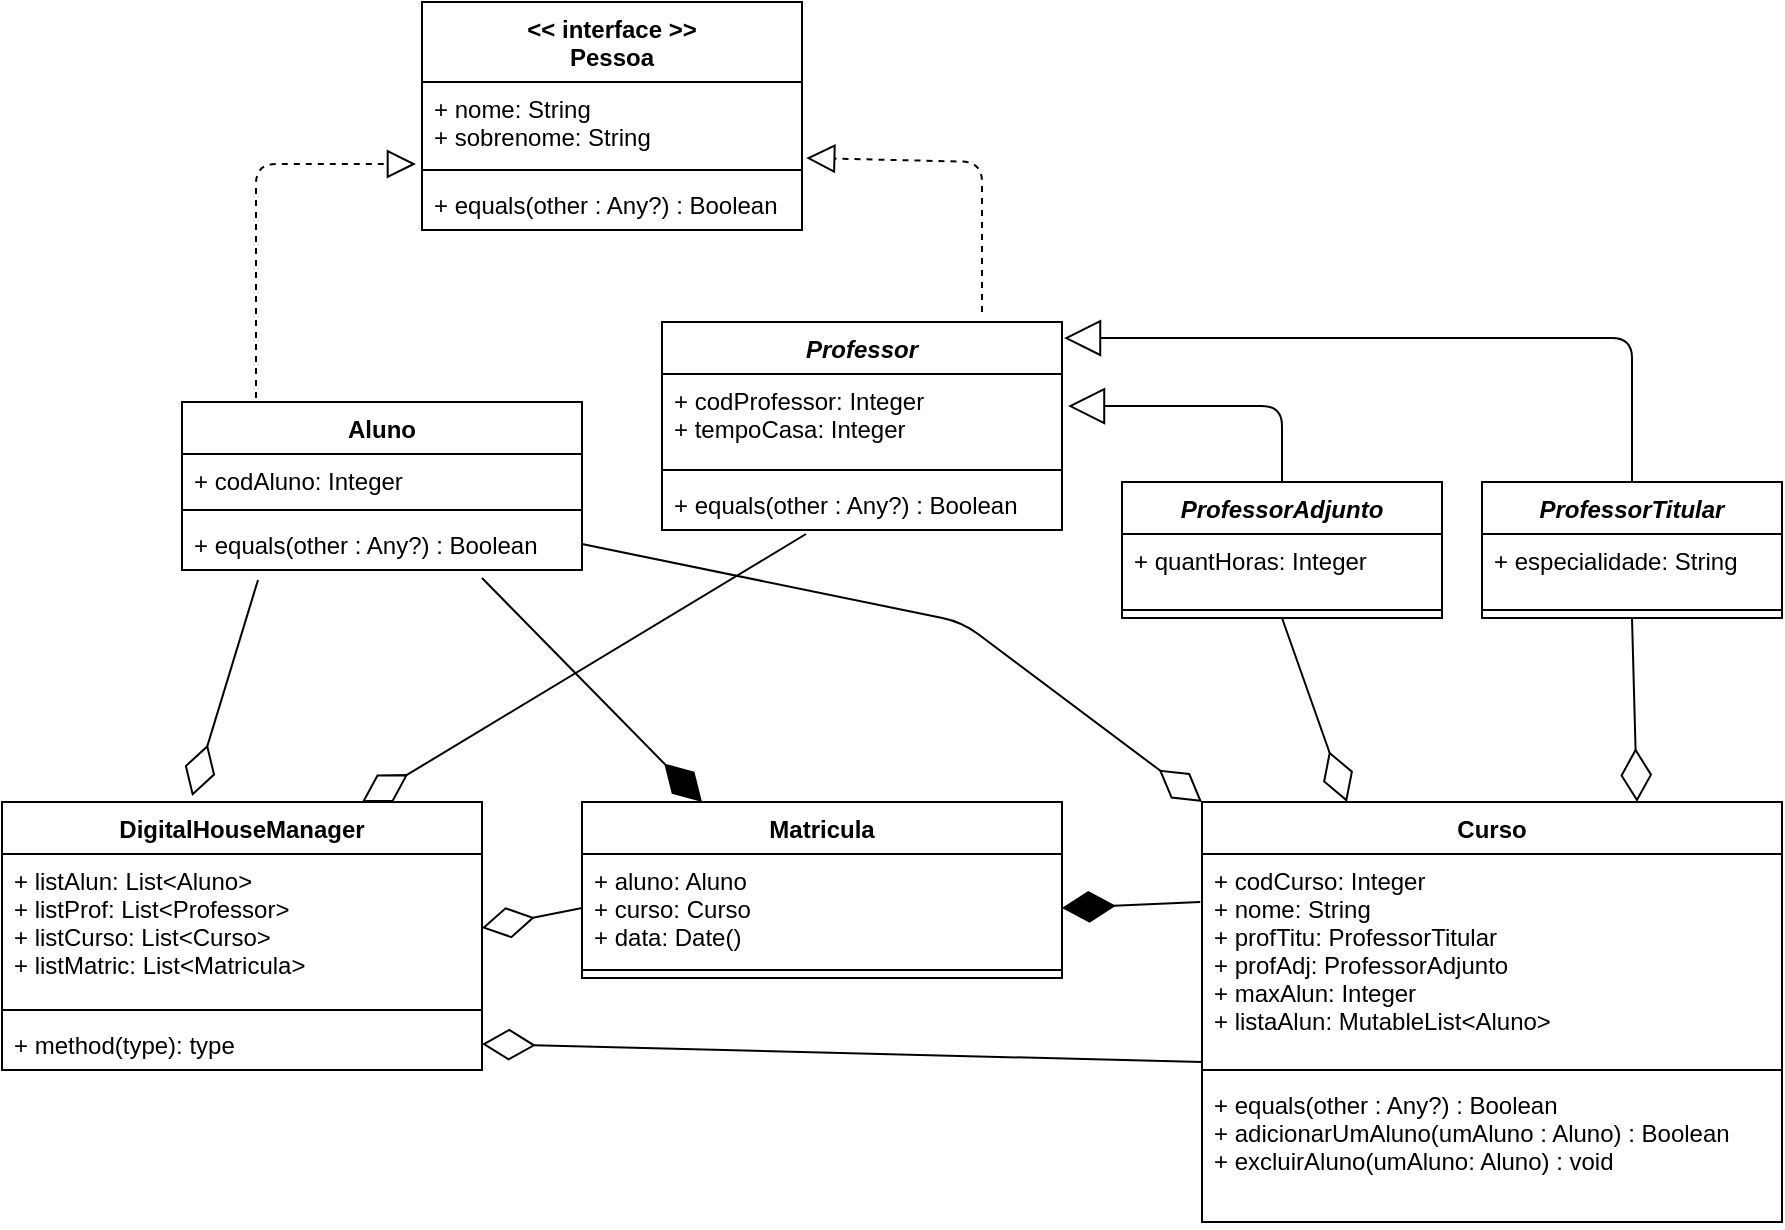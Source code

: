 <?xml version="1.0" encoding="UTF-8"?>
<mxfile version="13.7.5" type="google"><diagram id="TrO-ONN2h8IGn3uoQb14" name="Page-1"><mxGraphModel dx="1689" dy="442" grid="1" gridSize="10" guides="1" tooltips="1" connect="1" arrows="1" fold="1" page="1" pageScale="1" pageWidth="827" pageHeight="1169" math="0" shadow="0"><root><mxCell id="0"/><mxCell id="1" parent="0"/><mxCell id="xcGgXUWZbgT9KdPOlIlW-18" value="" style="endArrow=block;dashed=1;endFill=0;endSize=12;html=1;exitX=0.185;exitY=-0.024;exitDx=0;exitDy=0;exitPerimeter=0;entryX=-0.016;entryY=1.025;entryDx=0;entryDy=0;entryPerimeter=0;" parent="1" source="coKJ4FbDAw2btyWbEVKV-5" target="xcGgXUWZbgT9KdPOlIlW-15" edge="1"><mxGeometry width="160" relative="1" as="geometry"><mxPoint x="120" y="150" as="sourcePoint"/><mxPoint x="170" y="84" as="targetPoint"/><Array as="points"><mxPoint x="37" y="81"/></Array></mxGeometry></mxCell><mxCell id="xcGgXUWZbgT9KdPOlIlW-19" value="" style="endArrow=block;dashed=1;endFill=0;endSize=12;html=1;entryX=1.011;entryY=0.95;entryDx=0;entryDy=0;entryPerimeter=0;" parent="1" target="xcGgXUWZbgT9KdPOlIlW-15" edge="1"><mxGeometry width="160" relative="1" as="geometry"><mxPoint x="400" y="155" as="sourcePoint"/><mxPoint x="400" y="130" as="targetPoint"/><Array as="points"><mxPoint x="400" y="80"/></Array></mxGeometry></mxCell><mxCell id="xcGgXUWZbgT9KdPOlIlW-14" value="&lt;&lt; interface &gt;&gt;&#10;Pessoa" style="swimlane;fontStyle=1;align=center;verticalAlign=top;childLayout=stackLayout;horizontal=1;startSize=40;horizontalStack=0;resizeParent=1;resizeParentMax=0;resizeLast=0;collapsible=1;marginBottom=0;" parent="1" vertex="1"><mxGeometry x="120" width="190" height="114" as="geometry"/></mxCell><mxCell id="xcGgXUWZbgT9KdPOlIlW-15" value="+ nome: String&#10;+ sobrenome: String" style="text;strokeColor=none;fillColor=none;align=left;verticalAlign=top;spacingLeft=4;spacingRight=4;overflow=hidden;rotatable=0;points=[[0,0.5],[1,0.5]];portConstraint=eastwest;" parent="xcGgXUWZbgT9KdPOlIlW-14" vertex="1"><mxGeometry y="40" width="190" height="40" as="geometry"/></mxCell><mxCell id="xcGgXUWZbgT9KdPOlIlW-16" value="" style="line;strokeWidth=1;fillColor=none;align=left;verticalAlign=middle;spacingTop=-1;spacingLeft=3;spacingRight=3;rotatable=0;labelPosition=right;points=[];portConstraint=eastwest;" parent="xcGgXUWZbgT9KdPOlIlW-14" vertex="1"><mxGeometry y="80" width="190" height="8" as="geometry"/></mxCell><mxCell id="xcGgXUWZbgT9KdPOlIlW-17" value="+ equals(other : Any?) : Boolean" style="text;strokeColor=none;fillColor=none;align=left;verticalAlign=top;spacingLeft=4;spacingRight=4;overflow=hidden;rotatable=0;points=[[0,0.5],[1,0.5]];portConstraint=eastwest;" parent="xcGgXUWZbgT9KdPOlIlW-14" vertex="1"><mxGeometry y="88" width="190" height="26" as="geometry"/></mxCell><mxCell id="coKJ4FbDAw2btyWbEVKV-5" value="Aluno" style="swimlane;fontStyle=1;align=center;verticalAlign=top;childLayout=stackLayout;horizontal=1;startSize=26;horizontalStack=0;resizeParent=1;resizeParentMax=0;resizeLast=0;collapsible=1;marginBottom=0;" parent="1" vertex="1"><mxGeometry y="200" width="200" height="84" as="geometry"/></mxCell><mxCell id="coKJ4FbDAw2btyWbEVKV-6" value="+ codAluno: Integer&#10;" style="text;strokeColor=none;fillColor=none;align=left;verticalAlign=top;spacingLeft=4;spacingRight=4;overflow=hidden;rotatable=0;points=[[0,0.5],[1,0.5]];portConstraint=eastwest;" parent="coKJ4FbDAw2btyWbEVKV-5" vertex="1"><mxGeometry y="26" width="200" height="24" as="geometry"/></mxCell><mxCell id="coKJ4FbDAw2btyWbEVKV-7" value="" style="line;strokeWidth=1;fillColor=none;align=left;verticalAlign=middle;spacingTop=-1;spacingLeft=3;spacingRight=3;rotatable=0;labelPosition=right;points=[];portConstraint=eastwest;" parent="coKJ4FbDAw2btyWbEVKV-5" vertex="1"><mxGeometry y="50" width="200" height="8" as="geometry"/></mxCell><mxCell id="coKJ4FbDAw2btyWbEVKV-8" value="+ equals(other : Any?) : Boolean" style="text;strokeColor=none;fillColor=none;align=left;verticalAlign=top;spacingLeft=4;spacingRight=4;overflow=hidden;rotatable=0;points=[[0,0.5],[1,0.5]];portConstraint=eastwest;" parent="coKJ4FbDAw2btyWbEVKV-5" vertex="1"><mxGeometry y="58" width="200" height="26" as="geometry"/></mxCell><mxCell id="xcGgXUWZbgT9KdPOlIlW-10" value="Professor" style="swimlane;fontStyle=3;align=center;verticalAlign=top;childLayout=stackLayout;horizontal=1;startSize=26;horizontalStack=0;resizeParent=1;resizeParentMax=0;resizeLast=0;collapsible=1;marginBottom=0;" parent="1" vertex="1"><mxGeometry x="240" y="160" width="200" height="104" as="geometry"/></mxCell><mxCell id="xcGgXUWZbgT9KdPOlIlW-11" value="+ codProfessor: Integer&#10;+ tempoCasa: Integer" style="text;strokeColor=none;fillColor=none;align=left;verticalAlign=top;spacingLeft=4;spacingRight=4;overflow=hidden;rotatable=0;points=[[0,0.5],[1,0.5]];portConstraint=eastwest;" parent="xcGgXUWZbgT9KdPOlIlW-10" vertex="1"><mxGeometry y="26" width="200" height="44" as="geometry"/></mxCell><mxCell id="xcGgXUWZbgT9KdPOlIlW-12" value="" style="line;strokeWidth=1;fillColor=none;align=left;verticalAlign=middle;spacingTop=-1;spacingLeft=3;spacingRight=3;rotatable=0;labelPosition=right;points=[];portConstraint=eastwest;" parent="xcGgXUWZbgT9KdPOlIlW-10" vertex="1"><mxGeometry y="70" width="200" height="8" as="geometry"/></mxCell><mxCell id="xcGgXUWZbgT9KdPOlIlW-13" value="+ equals(other : Any?) : Boolean" style="text;strokeColor=none;fillColor=none;align=left;verticalAlign=top;spacingLeft=4;spacingRight=4;overflow=hidden;rotatable=0;points=[[0,0.5],[1,0.5]];portConstraint=eastwest;" parent="xcGgXUWZbgT9KdPOlIlW-10" vertex="1"><mxGeometry y="78" width="200" height="26" as="geometry"/></mxCell><mxCell id="xcGgXUWZbgT9KdPOlIlW-22" value="ProfessorTitular" style="swimlane;fontStyle=3;align=center;verticalAlign=top;childLayout=stackLayout;horizontal=1;startSize=26;horizontalStack=0;resizeParent=1;resizeParentMax=0;resizeLast=0;collapsible=1;marginBottom=0;" parent="1" vertex="1"><mxGeometry x="650" y="240" width="150" height="68" as="geometry"/></mxCell><mxCell id="xcGgXUWZbgT9KdPOlIlW-23" value="+ especialidade: String" style="text;strokeColor=none;fillColor=none;align=left;verticalAlign=top;spacingLeft=4;spacingRight=4;overflow=hidden;rotatable=0;points=[[0,0.5],[1,0.5]];portConstraint=eastwest;" parent="xcGgXUWZbgT9KdPOlIlW-22" vertex="1"><mxGeometry y="26" width="150" height="34" as="geometry"/></mxCell><mxCell id="xcGgXUWZbgT9KdPOlIlW-24" value="" style="line;strokeWidth=1;fillColor=none;align=left;verticalAlign=middle;spacingTop=-1;spacingLeft=3;spacingRight=3;rotatable=0;labelPosition=right;points=[];portConstraint=eastwest;" parent="xcGgXUWZbgT9KdPOlIlW-22" vertex="1"><mxGeometry y="60" width="150" height="8" as="geometry"/></mxCell><mxCell id="xcGgXUWZbgT9KdPOlIlW-32" value="ProfessorAdjunto" style="swimlane;fontStyle=3;align=center;verticalAlign=top;childLayout=stackLayout;horizontal=1;startSize=26;horizontalStack=0;resizeParent=1;resizeParentMax=0;resizeLast=0;collapsible=1;marginBottom=0;" parent="1" vertex="1"><mxGeometry x="470" y="240" width="160" height="68" as="geometry"/></mxCell><mxCell id="xcGgXUWZbgT9KdPOlIlW-33" value="+ quantHoras: Integer" style="text;strokeColor=none;fillColor=none;align=left;verticalAlign=top;spacingLeft=4;spacingRight=4;overflow=hidden;rotatable=0;points=[[0,0.5],[1,0.5]];portConstraint=eastwest;" parent="xcGgXUWZbgT9KdPOlIlW-32" vertex="1"><mxGeometry y="26" width="160" height="34" as="geometry"/></mxCell><mxCell id="xcGgXUWZbgT9KdPOlIlW-34" value="" style="line;strokeWidth=1;fillColor=none;align=left;verticalAlign=middle;spacingTop=-1;spacingLeft=3;spacingRight=3;rotatable=0;labelPosition=right;points=[];portConstraint=eastwest;" parent="xcGgXUWZbgT9KdPOlIlW-32" vertex="1"><mxGeometry y="60" width="160" height="8" as="geometry"/></mxCell><mxCell id="lv8_Wfmt2HXlQ69VLynF-309" value="" style="endArrow=block;endSize=16;endFill=0;html=1;exitX=0.5;exitY=0;exitDx=0;exitDy=0;entryX=1.015;entryY=0.364;entryDx=0;entryDy=0;entryPerimeter=0;" edge="1" parent="1" source="xcGgXUWZbgT9KdPOlIlW-32" target="xcGgXUWZbgT9KdPOlIlW-11"><mxGeometry x="-0.476" y="20" width="160" relative="1" as="geometry"><mxPoint x="470" y="190" as="sourcePoint"/><mxPoint x="630" y="190" as="targetPoint"/><Array as="points"><mxPoint x="550" y="202"/></Array><mxPoint x="-20" y="-20" as="offset"/></mxGeometry></mxCell><mxCell id="lv8_Wfmt2HXlQ69VLynF-311" value="" style="endArrow=block;endSize=16;endFill=0;html=1;exitX=0.5;exitY=0;exitDx=0;exitDy=0;entryX=1.005;entryY=0.077;entryDx=0;entryDy=0;entryPerimeter=0;" edge="1" parent="1" source="xcGgXUWZbgT9KdPOlIlW-22" target="xcGgXUWZbgT9KdPOlIlW-10"><mxGeometry x="-0.174" y="52" width="160" relative="1" as="geometry"><mxPoint x="610" y="180" as="sourcePoint"/><mxPoint x="770" y="180" as="targetPoint"/><Array as="points"><mxPoint x="725" y="168"/></Array><mxPoint as="offset"/></mxGeometry></mxCell><mxCell id="xcGgXUWZbgT9KdPOlIlW-6" value="Curso" style="swimlane;fontStyle=1;align=center;verticalAlign=top;childLayout=stackLayout;horizontal=1;startSize=26;horizontalStack=0;resizeParent=1;resizeParentMax=0;resizeLast=0;collapsible=1;marginBottom=0;" parent="1" vertex="1"><mxGeometry x="510" y="400" width="290" height="210" as="geometry"/></mxCell><mxCell id="xcGgXUWZbgT9KdPOlIlW-7" value="+ codCurso: Integer&#10;+ nome: String&#10;+ profTitu: ProfessorTitular&#10;+ profAdj: ProfessorAdjunto&#10;+ maxAlun: Integer&#10;+ listaAlun: MutableList&lt;Aluno&gt;" style="text;strokeColor=none;fillColor=none;align=left;verticalAlign=top;spacingLeft=4;spacingRight=4;overflow=hidden;rotatable=0;points=[[0,0.5],[1,0.5]];portConstraint=eastwest;" parent="xcGgXUWZbgT9KdPOlIlW-6" vertex="1"><mxGeometry y="26" width="290" height="104" as="geometry"/></mxCell><mxCell id="xcGgXUWZbgT9KdPOlIlW-8" value="" style="line;strokeWidth=1;fillColor=none;align=left;verticalAlign=middle;spacingTop=-1;spacingLeft=3;spacingRight=3;rotatable=0;labelPosition=right;points=[];portConstraint=eastwest;" parent="xcGgXUWZbgT9KdPOlIlW-6" vertex="1"><mxGeometry y="130" width="290" height="8" as="geometry"/></mxCell><mxCell id="xcGgXUWZbgT9KdPOlIlW-9" value="+ equals(other : Any?) : Boolean&#10;+ adicionarUmAluno(umAluno : Aluno) : Boolean&#10;+ excluirAluno(umAluno: Aluno) : void" style="text;strokeColor=none;fillColor=none;align=left;verticalAlign=top;spacingLeft=4;spacingRight=4;overflow=hidden;rotatable=0;points=[[0,0.5],[1,0.5]];portConstraint=eastwest;" parent="xcGgXUWZbgT9KdPOlIlW-6" vertex="1"><mxGeometry y="138" width="290" height="72" as="geometry"/></mxCell><mxCell id="lv8_Wfmt2HXlQ69VLynF-5" value="DigitalHouseManager" style="swimlane;fontStyle=1;align=center;verticalAlign=top;childLayout=stackLayout;horizontal=1;startSize=26;horizontalStack=0;resizeParent=1;resizeParentMax=0;resizeLast=0;collapsible=1;marginBottom=0;" vertex="1" parent="1"><mxGeometry x="-90" y="400" width="240" height="134" as="geometry"/></mxCell><mxCell id="lv8_Wfmt2HXlQ69VLynF-6" value="+ listAlun: List&lt;Aluno&gt;&#10;+ listProf: List&lt;Professor&gt;&#10;+ listCurso: List&lt;Curso&gt;&#10;+ listMatric: List&lt;Matricula&gt;" style="text;strokeColor=none;fillColor=none;align=left;verticalAlign=top;spacingLeft=4;spacingRight=4;overflow=hidden;rotatable=0;points=[[0,0.5],[1,0.5]];portConstraint=eastwest;" vertex="1" parent="lv8_Wfmt2HXlQ69VLynF-5"><mxGeometry y="26" width="240" height="74" as="geometry"/></mxCell><mxCell id="lv8_Wfmt2HXlQ69VLynF-7" value="" style="line;strokeWidth=1;fillColor=none;align=left;verticalAlign=middle;spacingTop=-1;spacingLeft=3;spacingRight=3;rotatable=0;labelPosition=right;points=[];portConstraint=eastwest;" vertex="1" parent="lv8_Wfmt2HXlQ69VLynF-5"><mxGeometry y="100" width="240" height="8" as="geometry"/></mxCell><mxCell id="lv8_Wfmt2HXlQ69VLynF-8" value="+ method(type): type" style="text;strokeColor=none;fillColor=none;align=left;verticalAlign=top;spacingLeft=4;spacingRight=4;overflow=hidden;rotatable=0;points=[[0,0.5],[1,0.5]];portConstraint=eastwest;" vertex="1" parent="lv8_Wfmt2HXlQ69VLynF-5"><mxGeometry y="108" width="240" height="26" as="geometry"/></mxCell><mxCell id="lv8_Wfmt2HXlQ69VLynF-1" value="Matricula&#10;" style="swimlane;fontStyle=1;align=center;verticalAlign=top;childLayout=stackLayout;horizontal=1;startSize=26;horizontalStack=0;resizeParent=1;resizeParentMax=0;resizeLast=0;collapsible=1;marginBottom=0;" vertex="1" parent="1"><mxGeometry x="200" y="400" width="240" height="88" as="geometry"/></mxCell><mxCell id="lv8_Wfmt2HXlQ69VLynF-2" value="+ aluno: Aluno&#10;+ curso: Curso&#10;+ data: Date()" style="text;strokeColor=none;fillColor=none;align=left;verticalAlign=top;spacingLeft=4;spacingRight=4;overflow=hidden;rotatable=0;points=[[0,0.5],[1,0.5]];portConstraint=eastwest;" vertex="1" parent="lv8_Wfmt2HXlQ69VLynF-1"><mxGeometry y="26" width="240" height="54" as="geometry"/></mxCell><mxCell id="lv8_Wfmt2HXlQ69VLynF-3" value="" style="line;strokeWidth=1;fillColor=none;align=left;verticalAlign=middle;spacingTop=-1;spacingLeft=3;spacingRight=3;rotatable=0;labelPosition=right;points=[];portConstraint=eastwest;" vertex="1" parent="lv8_Wfmt2HXlQ69VLynF-1"><mxGeometry y="80" width="240" height="8" as="geometry"/></mxCell><mxCell id="lv8_Wfmt2HXlQ69VLynF-313" value="" style="endArrow=diamondThin;endFill=1;endSize=24;html=1;entryX=0.25;entryY=0;entryDx=0;entryDy=0;exitX=0.75;exitY=1.154;exitDx=0;exitDy=0;exitPerimeter=0;" edge="1" parent="1" source="coKJ4FbDAw2btyWbEVKV-8" target="lv8_Wfmt2HXlQ69VLynF-1"><mxGeometry width="160" relative="1" as="geometry"><mxPoint x="110" y="320" as="sourcePoint"/><mxPoint x="270" y="320" as="targetPoint"/></mxGeometry></mxCell><mxCell id="lv8_Wfmt2HXlQ69VLynF-314" value="" style="endArrow=diamondThin;endFill=1;endSize=24;html=1;exitX=-0.003;exitY=0.231;exitDx=0;exitDy=0;exitPerimeter=0;entryX=1;entryY=0.5;entryDx=0;entryDy=0;" edge="1" parent="1" source="xcGgXUWZbgT9KdPOlIlW-7" target="lv8_Wfmt2HXlQ69VLynF-2"><mxGeometry width="160" relative="1" as="geometry"><mxPoint x="320" y="560" as="sourcePoint"/><mxPoint x="480" y="560" as="targetPoint"/></mxGeometry></mxCell><mxCell id="lv8_Wfmt2HXlQ69VLynF-315" value="" style="endArrow=diamondThin;endFill=0;endSize=24;html=1;exitX=1;exitY=0.5;exitDx=0;exitDy=0;entryX=0;entryY=0;entryDx=0;entryDy=0;" edge="1" parent="1" source="coKJ4FbDAw2btyWbEVKV-8" target="xcGgXUWZbgT9KdPOlIlW-6"><mxGeometry width="160" relative="1" as="geometry"><mxPoint x="230" y="320" as="sourcePoint"/><mxPoint x="480" y="330" as="targetPoint"/><Array as="points"><mxPoint x="390" y="310"/></Array></mxGeometry></mxCell><mxCell id="lv8_Wfmt2HXlQ69VLynF-316" value="" style="endArrow=diamondThin;endFill=0;endSize=24;html=1;exitX=0.5;exitY=1;exitDx=0;exitDy=0;entryX=0.25;entryY=0;entryDx=0;entryDy=0;" edge="1" parent="1" source="xcGgXUWZbgT9KdPOlIlW-32" target="xcGgXUWZbgT9KdPOlIlW-6"><mxGeometry width="160" relative="1" as="geometry"><mxPoint x="188" y="298.992" as="sourcePoint"/><mxPoint x="537.98" y="408.95" as="targetPoint"/></mxGeometry></mxCell><mxCell id="lv8_Wfmt2HXlQ69VLynF-317" value="" style="endArrow=diamondThin;endFill=0;endSize=24;html=1;exitX=0.5;exitY=1;exitDx=0;exitDy=0;entryX=0.75;entryY=0;entryDx=0;entryDy=0;" edge="1" parent="1" source="xcGgXUWZbgT9KdPOlIlW-22" target="xcGgXUWZbgT9KdPOlIlW-6"><mxGeometry width="160" relative="1" as="geometry"><mxPoint x="560" y="318" as="sourcePoint"/><mxPoint x="592.5" y="410" as="targetPoint"/></mxGeometry></mxCell><mxCell id="lv8_Wfmt2HXlQ69VLynF-318" value="" style="endArrow=diamondThin;endFill=0;endSize=24;html=1;exitX=0.19;exitY=1.192;exitDx=0;exitDy=0;exitPerimeter=0;entryX=0.396;entryY=-0.022;entryDx=0;entryDy=0;entryPerimeter=0;" edge="1" parent="1" source="coKJ4FbDAw2btyWbEVKV-8" target="lv8_Wfmt2HXlQ69VLynF-5"><mxGeometry width="160" relative="1" as="geometry"><mxPoint x="210" y="330" as="sourcePoint"/><mxPoint x="370" y="330" as="targetPoint"/></mxGeometry></mxCell><mxCell id="lv8_Wfmt2HXlQ69VLynF-319" value="" style="endArrow=diamondThin;endFill=0;endSize=24;html=1;exitX=0.36;exitY=1.077;exitDx=0;exitDy=0;exitPerimeter=0;entryX=0.75;entryY=0;entryDx=0;entryDy=0;" edge="1" parent="1" source="xcGgXUWZbgT9KdPOlIlW-13" target="lv8_Wfmt2HXlQ69VLynF-5"><mxGeometry width="160" relative="1" as="geometry"><mxPoint x="240" y="330" as="sourcePoint"/><mxPoint x="400" y="330" as="targetPoint"/></mxGeometry></mxCell><mxCell id="lv8_Wfmt2HXlQ69VLynF-320" value="" style="endArrow=diamondThin;endFill=0;endSize=24;html=1;exitX=0;exitY=0.5;exitDx=0;exitDy=0;entryX=1;entryY=0.5;entryDx=0;entryDy=0;" edge="1" parent="1" source="lv8_Wfmt2HXlQ69VLynF-2" target="lv8_Wfmt2HXlQ69VLynF-6"><mxGeometry width="160" relative="1" as="geometry"><mxPoint x="170" y="540" as="sourcePoint"/><mxPoint x="330" y="540" as="targetPoint"/></mxGeometry></mxCell><mxCell id="lv8_Wfmt2HXlQ69VLynF-321" value="" style="endArrow=diamondThin;endFill=0;endSize=24;html=1;exitX=0;exitY=1;exitDx=0;exitDy=0;exitPerimeter=0;entryX=1;entryY=0.5;entryDx=0;entryDy=0;" edge="1" parent="1" source="xcGgXUWZbgT9KdPOlIlW-7" target="lv8_Wfmt2HXlQ69VLynF-8"><mxGeometry width="160" relative="1" as="geometry"><mxPoint x="250" y="560" as="sourcePoint"/><mxPoint x="410" y="560" as="targetPoint"/></mxGeometry></mxCell></root></mxGraphModel></diagram></mxfile>
